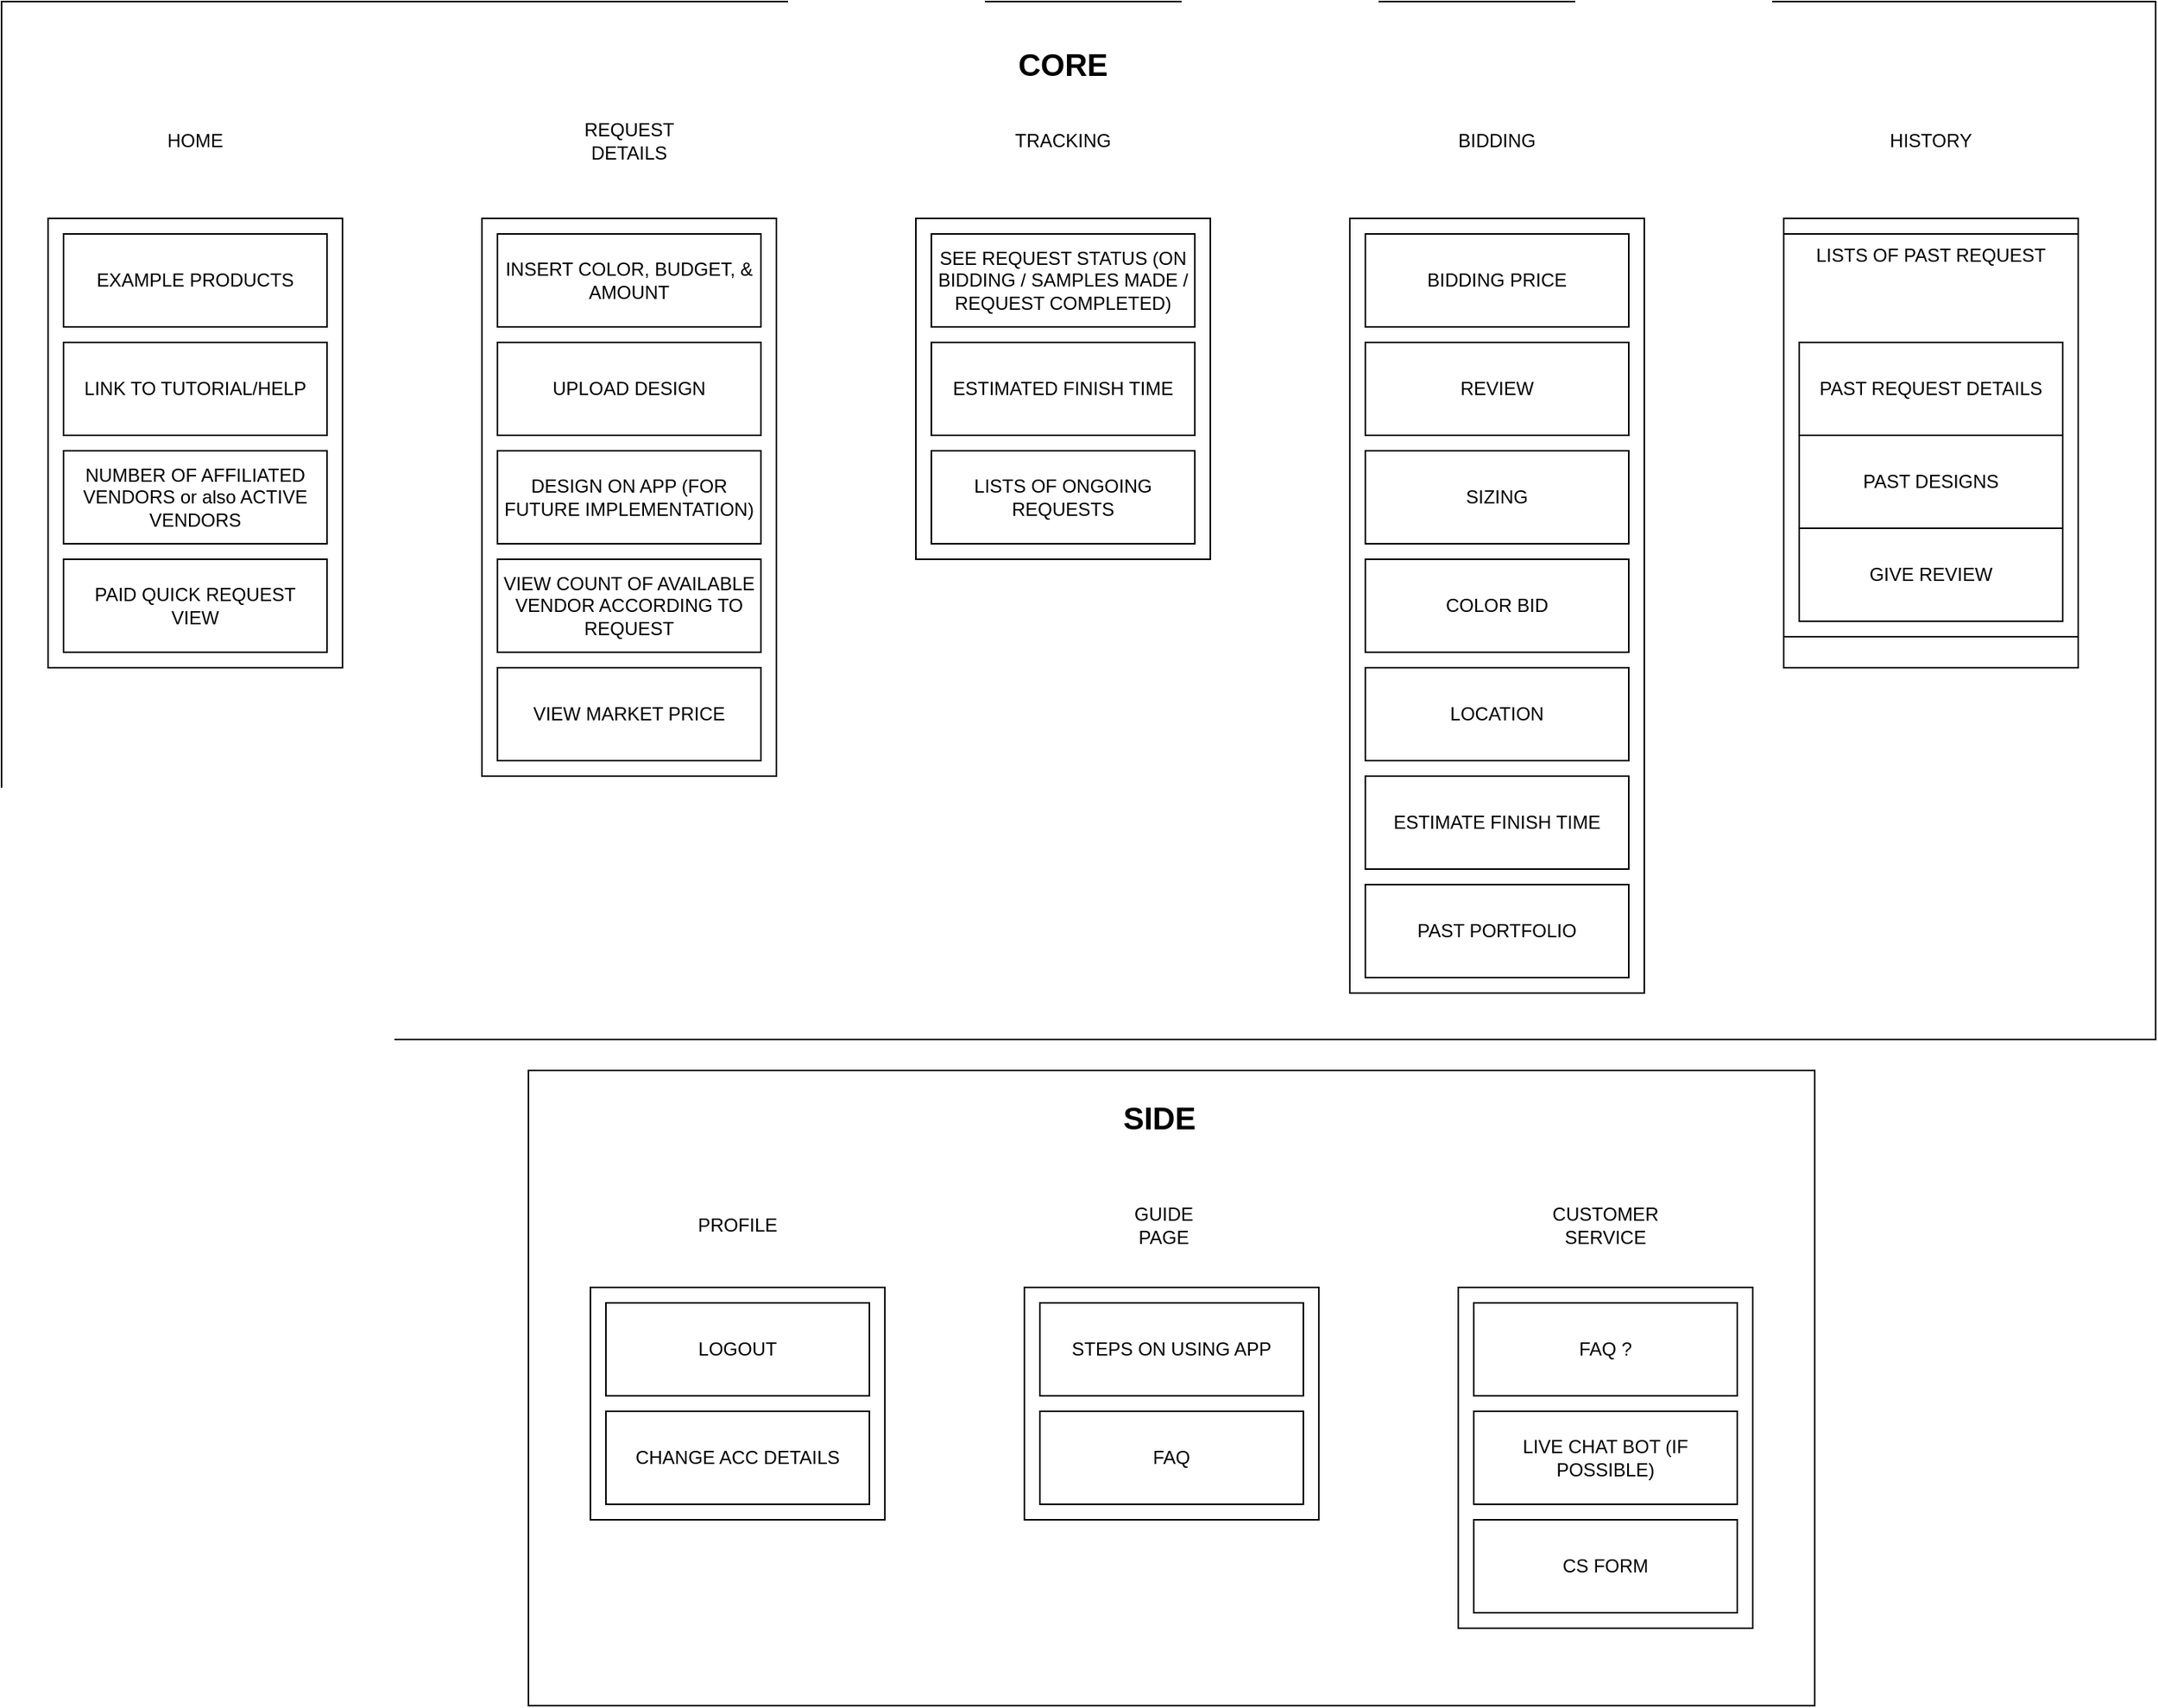 <mxfile version="12.7.9" type="device"><diagram id="lnknl1tjY4cfvn1FCpjm" name="Page-1"><mxGraphModel dx="1806" dy="835" grid="1" gridSize="10" guides="1" tooltips="1" connect="1" arrows="1" fold="1" page="1" pageScale="1" pageWidth="850" pageHeight="1100" math="0" shadow="0"><root><mxCell id="0"/><mxCell id="1" parent="0"/><mxCell id="v3U2G2_ZxxTpXrzTIKyj-57" value="" style="rounded=0;whiteSpace=wrap;html=1;" vertex="1" parent="1"><mxGeometry x="20" width="1390" height="670" as="geometry"/></mxCell><mxCell id="v3U2G2_ZxxTpXrzTIKyj-54" value="" style="rounded=0;whiteSpace=wrap;html=1;" vertex="1" parent="1"><mxGeometry x="360" y="690" width="830" height="410" as="geometry"/></mxCell><mxCell id="v3U2G2_ZxxTpXrzTIKyj-1" value="" style="rounded=0;whiteSpace=wrap;html=1;" vertex="1" parent="1"><mxGeometry x="50" y="140" width="190" height="290" as="geometry"/></mxCell><mxCell id="v3U2G2_ZxxTpXrzTIKyj-2" value="" style="rounded=0;whiteSpace=wrap;html=1;" vertex="1" parent="1"><mxGeometry x="890" y="140" width="190" height="500" as="geometry"/></mxCell><mxCell id="v3U2G2_ZxxTpXrzTIKyj-3" value="" style="rounded=0;whiteSpace=wrap;html=1;" vertex="1" parent="1"><mxGeometry x="610" y="140" width="190" height="220" as="geometry"/></mxCell><mxCell id="v3U2G2_ZxxTpXrzTIKyj-4" value="" style="rounded=0;whiteSpace=wrap;html=1;" vertex="1" parent="1"><mxGeometry x="330" y="140" width="190" height="360" as="geometry"/></mxCell><mxCell id="v3U2G2_ZxxTpXrzTIKyj-5" value="EXAMPLE PRODUCTS" style="rounded=0;whiteSpace=wrap;html=1;" vertex="1" parent="1"><mxGeometry x="60" y="150" width="170" height="60" as="geometry"/></mxCell><mxCell id="v3U2G2_ZxxTpXrzTIKyj-6" value="LINK TO TUTORIAL/HELP" style="rounded=0;whiteSpace=wrap;html=1;" vertex="1" parent="1"><mxGeometry x="60" y="220" width="170" height="60" as="geometry"/></mxCell><mxCell id="v3U2G2_ZxxTpXrzTIKyj-7" value="NUMBER OF AFFILIATED VENDORS or also ACTIVE VENDORS" style="rounded=0;whiteSpace=wrap;html=1;" vertex="1" parent="1"><mxGeometry x="60" y="290" width="170" height="60" as="geometry"/></mxCell><mxCell id="v3U2G2_ZxxTpXrzTIKyj-8" value="PAID QUICK REQUEST &lt;br&gt;VIEW" style="rounded=0;whiteSpace=wrap;html=1;" vertex="1" parent="1"><mxGeometry x="60" y="360" width="170" height="60" as="geometry"/></mxCell><mxCell id="v3U2G2_ZxxTpXrzTIKyj-9" value="INSERT COLOR, BUDGET, &amp;amp; AMOUNT" style="rounded=0;whiteSpace=wrap;html=1;" vertex="1" parent="1"><mxGeometry x="340" y="150" width="170" height="60" as="geometry"/></mxCell><mxCell id="v3U2G2_ZxxTpXrzTIKyj-10" value="UPLOAD DESIGN" style="rounded=0;whiteSpace=wrap;html=1;" vertex="1" parent="1"><mxGeometry x="340" y="220" width="170" height="60" as="geometry"/></mxCell><mxCell id="v3U2G2_ZxxTpXrzTIKyj-11" value="DESIGN ON APP (FOR FUTURE IMPLEMENTATION)" style="rounded=0;whiteSpace=wrap;html=1;" vertex="1" parent="1"><mxGeometry x="340" y="290" width="170" height="60" as="geometry"/></mxCell><mxCell id="v3U2G2_ZxxTpXrzTIKyj-12" value="SEE REQUEST STATUS (ON BIDDING / SAMPLES MADE / REQUEST COMPLETED)" style="rounded=0;whiteSpace=wrap;html=1;" vertex="1" parent="1"><mxGeometry x="620" y="150" width="170" height="60" as="geometry"/></mxCell><mxCell id="v3U2G2_ZxxTpXrzTIKyj-13" value="ESTIMATED FINISH TIME" style="rounded=0;whiteSpace=wrap;html=1;" vertex="1" parent="1"><mxGeometry x="620" y="220" width="170" height="60" as="geometry"/></mxCell><mxCell id="v3U2G2_ZxxTpXrzTIKyj-15" value="BIDDING PRICE" style="rounded=0;whiteSpace=wrap;html=1;" vertex="1" parent="1"><mxGeometry x="900" y="150" width="170" height="60" as="geometry"/></mxCell><mxCell id="v3U2G2_ZxxTpXrzTIKyj-16" value="LISTS OF ONGOING REQUESTS" style="rounded=0;whiteSpace=wrap;html=1;" vertex="1" parent="1"><mxGeometry x="620" y="290" width="170" height="60" as="geometry"/></mxCell><mxCell id="v3U2G2_ZxxTpXrzTIKyj-17" value="HOME" style="text;html=1;strokeColor=none;fillColor=none;align=center;verticalAlign=middle;whiteSpace=wrap;rounded=0;" vertex="1" parent="1"><mxGeometry x="125" y="80" width="40" height="20" as="geometry"/></mxCell><mxCell id="v3U2G2_ZxxTpXrzTIKyj-18" value="VIEW COUNT OF AVAILABLE VENDOR ACCORDING TO REQUEST" style="rounded=0;whiteSpace=wrap;html=1;" vertex="1" parent="1"><mxGeometry x="340" y="360" width="170" height="60" as="geometry"/></mxCell><mxCell id="v3U2G2_ZxxTpXrzTIKyj-21" value="VIEW MARKET PRICE" style="rounded=0;whiteSpace=wrap;html=1;" vertex="1" parent="1"><mxGeometry x="340" y="430" width="170" height="60" as="geometry"/></mxCell><mxCell id="v3U2G2_ZxxTpXrzTIKyj-22" value="REVIEW" style="rounded=0;whiteSpace=wrap;html=1;" vertex="1" parent="1"><mxGeometry x="900" y="220" width="170" height="60" as="geometry"/></mxCell><mxCell id="v3U2G2_ZxxTpXrzTIKyj-23" value="SIZING" style="rounded=0;whiteSpace=wrap;html=1;" vertex="1" parent="1"><mxGeometry x="900" y="290" width="170" height="60" as="geometry"/></mxCell><mxCell id="v3U2G2_ZxxTpXrzTIKyj-24" value="COLOR BID" style="rounded=0;whiteSpace=wrap;html=1;" vertex="1" parent="1"><mxGeometry x="900" y="360" width="170" height="60" as="geometry"/></mxCell><mxCell id="v3U2G2_ZxxTpXrzTIKyj-25" value="LOCATION" style="rounded=0;whiteSpace=wrap;html=1;" vertex="1" parent="1"><mxGeometry x="900" y="430" width="170" height="60" as="geometry"/></mxCell><mxCell id="v3U2G2_ZxxTpXrzTIKyj-26" value="ESTIMATE FINISH TIME" style="rounded=0;whiteSpace=wrap;html=1;" vertex="1" parent="1"><mxGeometry x="900" y="500" width="170" height="60" as="geometry"/></mxCell><mxCell id="v3U2G2_ZxxTpXrzTIKyj-27" value="PAST PORTFOLIO" style="rounded=0;whiteSpace=wrap;html=1;" vertex="1" parent="1"><mxGeometry x="900" y="570" width="170" height="60" as="geometry"/></mxCell><mxCell id="v3U2G2_ZxxTpXrzTIKyj-28" value="" style="rounded=0;whiteSpace=wrap;html=1;" vertex="1" parent="1"><mxGeometry x="1170" y="140" width="190" height="290" as="geometry"/></mxCell><mxCell id="v3U2G2_ZxxTpXrzTIKyj-29" value="LISTS OF PAST REQUEST" style="rounded=0;whiteSpace=wrap;html=1;verticalAlign=top;" vertex="1" parent="1"><mxGeometry x="1170" y="150" width="190" height="260" as="geometry"/></mxCell><mxCell id="v3U2G2_ZxxTpXrzTIKyj-30" value="PAST REQUEST DETAILS" style="rounded=0;whiteSpace=wrap;html=1;" vertex="1" parent="1"><mxGeometry x="1180" y="220" width="170" height="60" as="geometry"/></mxCell><mxCell id="v3U2G2_ZxxTpXrzTIKyj-33" value="PAST DESIGNS" style="rounded=0;whiteSpace=wrap;html=1;" vertex="1" parent="1"><mxGeometry x="1180" y="280" width="170" height="60" as="geometry"/></mxCell><mxCell id="v3U2G2_ZxxTpXrzTIKyj-34" value="GIVE REVIEW" style="rounded=0;whiteSpace=wrap;html=1;" vertex="1" parent="1"><mxGeometry x="1180" y="340" width="170" height="60" as="geometry"/></mxCell><mxCell id="v3U2G2_ZxxTpXrzTIKyj-36" value="REQUEST DETAILS" style="text;html=1;strokeColor=none;fillColor=none;align=center;verticalAlign=middle;whiteSpace=wrap;rounded=0;" vertex="1" parent="1"><mxGeometry x="405" y="80" width="40" height="20" as="geometry"/></mxCell><mxCell id="v3U2G2_ZxxTpXrzTIKyj-37" value="TRACKING" style="text;html=1;strokeColor=none;fillColor=none;align=center;verticalAlign=middle;whiteSpace=wrap;rounded=0;" vertex="1" parent="1"><mxGeometry x="685" y="80" width="40" height="20" as="geometry"/></mxCell><mxCell id="v3U2G2_ZxxTpXrzTIKyj-38" value="BIDDING" style="text;html=1;strokeColor=none;fillColor=none;align=center;verticalAlign=middle;whiteSpace=wrap;rounded=0;" vertex="1" parent="1"><mxGeometry x="965" y="80" width="40" height="20" as="geometry"/></mxCell><mxCell id="v3U2G2_ZxxTpXrzTIKyj-39" value="HISTORY" style="text;html=1;strokeColor=none;fillColor=none;align=center;verticalAlign=middle;whiteSpace=wrap;rounded=0;" vertex="1" parent="1"><mxGeometry x="1245" y="80" width="40" height="20" as="geometry"/></mxCell><mxCell id="v3U2G2_ZxxTpXrzTIKyj-40" value="" style="rounded=0;whiteSpace=wrap;html=1;" vertex="1" parent="1"><mxGeometry x="400" y="830" width="190" height="150" as="geometry"/></mxCell><mxCell id="v3U2G2_ZxxTpXrzTIKyj-41" value="PROFILE" style="text;html=1;strokeColor=none;fillColor=none;align=center;verticalAlign=middle;whiteSpace=wrap;rounded=0;" vertex="1" parent="1"><mxGeometry x="475" y="780" width="40" height="20" as="geometry"/></mxCell><mxCell id="v3U2G2_ZxxTpXrzTIKyj-42" value="" style="rounded=0;whiteSpace=wrap;html=1;" vertex="1" parent="1"><mxGeometry x="680" y="830" width="190" height="150" as="geometry"/></mxCell><mxCell id="v3U2G2_ZxxTpXrzTIKyj-43" value="LOGOUT" style="rounded=0;whiteSpace=wrap;html=1;" vertex="1" parent="1"><mxGeometry x="410" y="840" width="170" height="60" as="geometry"/></mxCell><mxCell id="v3U2G2_ZxxTpXrzTIKyj-44" value="CHANGE ACC DETAILS" style="rounded=0;whiteSpace=wrap;html=1;" vertex="1" parent="1"><mxGeometry x="410" y="910" width="170" height="60" as="geometry"/></mxCell><mxCell id="v3U2G2_ZxxTpXrzTIKyj-45" value="GUIDE PAGE" style="text;html=1;strokeColor=none;fillColor=none;align=center;verticalAlign=middle;whiteSpace=wrap;rounded=0;" vertex="1" parent="1"><mxGeometry x="750" y="780" width="40" height="20" as="geometry"/></mxCell><mxCell id="v3U2G2_ZxxTpXrzTIKyj-46" value="STEPS ON USING APP" style="rounded=0;whiteSpace=wrap;html=1;" vertex="1" parent="1"><mxGeometry x="690" y="840" width="170" height="60" as="geometry"/></mxCell><mxCell id="v3U2G2_ZxxTpXrzTIKyj-47" value="FAQ" style="rounded=0;whiteSpace=wrap;html=1;" vertex="1" parent="1"><mxGeometry x="690" y="910" width="170" height="60" as="geometry"/></mxCell><mxCell id="v3U2G2_ZxxTpXrzTIKyj-49" value="" style="rounded=0;whiteSpace=wrap;html=1;" vertex="1" parent="1"><mxGeometry x="960" y="830" width="190" height="220" as="geometry"/></mxCell><mxCell id="v3U2G2_ZxxTpXrzTIKyj-50" value="CUSTOMER SERVICE" style="text;html=1;strokeColor=none;fillColor=none;align=center;verticalAlign=middle;whiteSpace=wrap;rounded=0;" vertex="1" parent="1"><mxGeometry x="1035" y="780" width="40" height="20" as="geometry"/></mxCell><mxCell id="v3U2G2_ZxxTpXrzTIKyj-51" value="FAQ ?" style="rounded=0;whiteSpace=wrap;html=1;" vertex="1" parent="1"><mxGeometry x="970" y="840" width="170" height="60" as="geometry"/></mxCell><mxCell id="v3U2G2_ZxxTpXrzTIKyj-52" value="LIVE CHAT BOT (IF POSSIBLE)" style="rounded=0;whiteSpace=wrap;html=1;" vertex="1" parent="1"><mxGeometry x="970" y="910" width="170" height="60" as="geometry"/></mxCell><mxCell id="v3U2G2_ZxxTpXrzTIKyj-53" value="CS FORM" style="rounded=0;whiteSpace=wrap;html=1;" vertex="1" parent="1"><mxGeometry x="970" y="980" width="170" height="60" as="geometry"/></mxCell><mxCell id="v3U2G2_ZxxTpXrzTIKyj-55" value="&lt;font size=&quot;1&quot;&gt;&lt;b style=&quot;font-size: 20px&quot;&gt;SIDE&amp;nbsp;&lt;/b&gt;&lt;/font&gt;" style="text;html=1;strokeColor=none;fillColor=none;align=center;verticalAlign=middle;whiteSpace=wrap;rounded=0;" vertex="1" parent="1"><mxGeometry x="750" y="710" width="40" height="20" as="geometry"/></mxCell><mxCell id="v3U2G2_ZxxTpXrzTIKyj-58" value="&lt;font size=&quot;1&quot;&gt;&lt;b style=&quot;font-size: 20px&quot;&gt;CORE&lt;/b&gt;&lt;/font&gt;" style="text;html=1;strokeColor=none;fillColor=none;align=center;verticalAlign=middle;whiteSpace=wrap;rounded=0;" vertex="1" parent="1"><mxGeometry x="685" y="30" width="40" height="20" as="geometry"/></mxCell></root></mxGraphModel></diagram></mxfile>